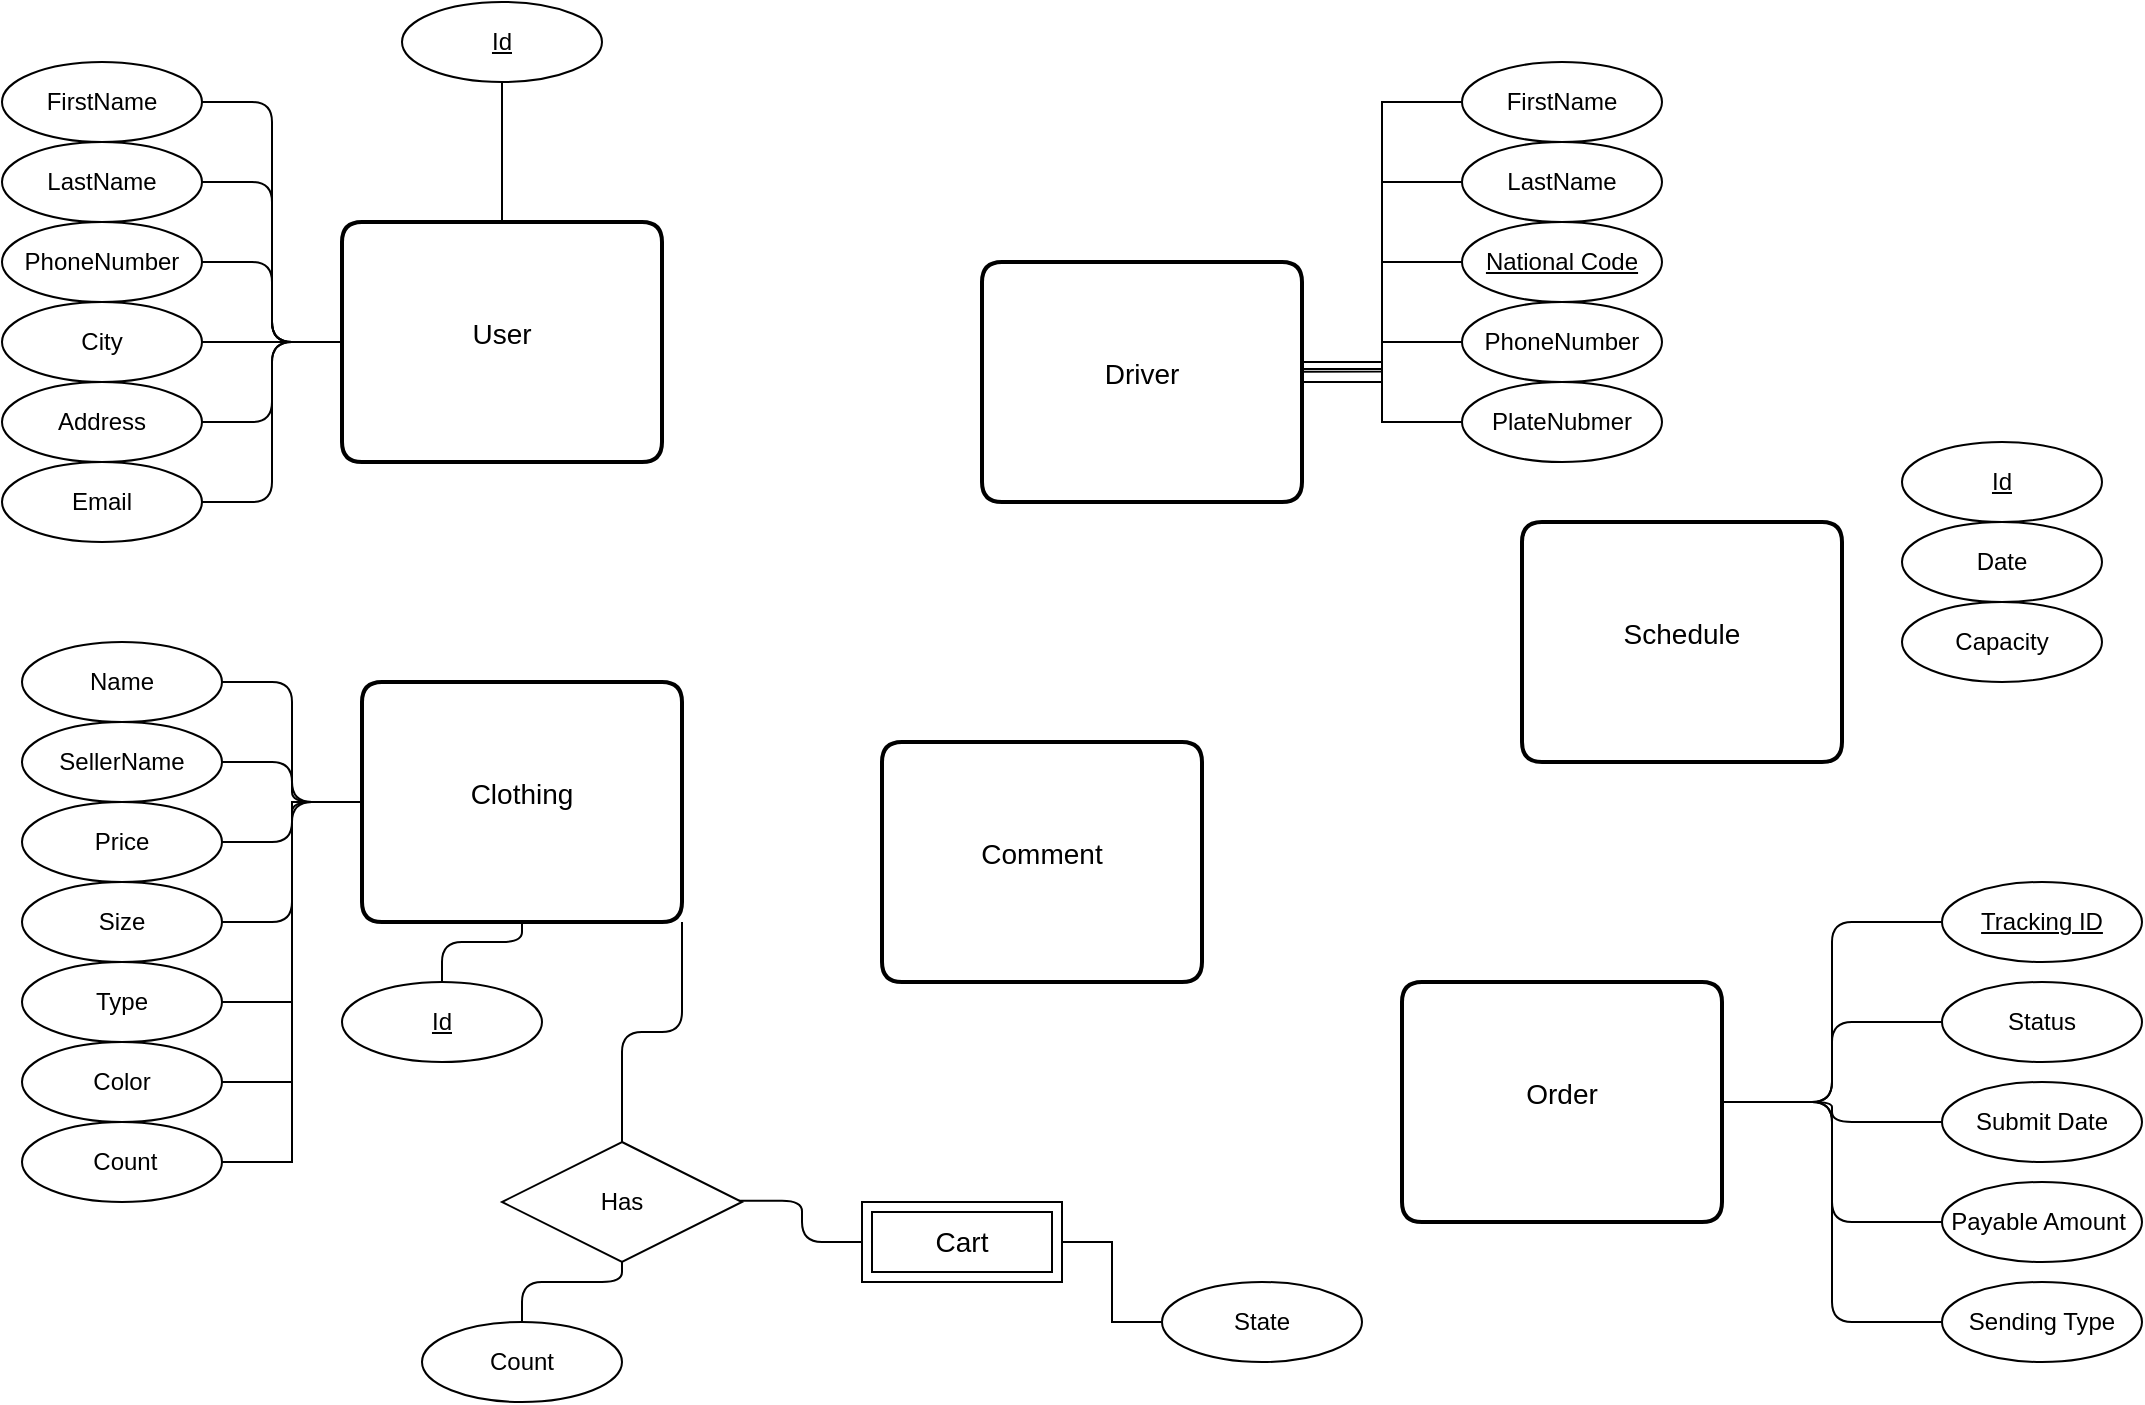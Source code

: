 <mxfile version="13.8.7" type="github">
  <diagram id="B7XgL3pODUn24mQnfjd7" name="Page-1">
    <mxGraphModel dx="1715" dy="483" grid="1" gridSize="10" guides="1" tooltips="1" connect="1" arrows="1" fold="1" page="1" pageScale="1" pageWidth="850" pageHeight="1100" math="0" shadow="0">
      <root>
        <mxCell id="0" />
        <mxCell id="1" parent="0" />
        <mxCell id="3wkuOAd4J-libN-LxBJQ-1" value="User" style="swimlane;childLayout=stackLayout;horizontal=1;startSize=110;horizontalStack=0;rounded=1;fontSize=14;fontStyle=0;strokeWidth=2;resizeParent=0;resizeLast=1;shadow=0;dashed=0;align=center;swimlaneLine=0;" parent="1" vertex="1">
          <mxGeometry x="-70" y="240" width="160" height="120" as="geometry" />
        </mxCell>
        <mxCell id="3wkuOAd4J-libN-LxBJQ-28" style="edgeStyle=orthogonalEdgeStyle;rounded=1;orthogonalLoop=1;jettySize=auto;html=1;entryX=1;entryY=0.5;entryDx=0;entryDy=0;endArrow=none;endFill=0;" parent="1" source="3wkuOAd4J-libN-LxBJQ-3" target="3wkuOAd4J-libN-LxBJQ-23" edge="1">
          <mxGeometry relative="1" as="geometry" />
        </mxCell>
        <mxCell id="3wkuOAd4J-libN-LxBJQ-3" value="Clothing" style="swimlane;childLayout=stackLayout;horizontal=1;startSize=110;horizontalStack=0;rounded=1;fontSize=14;fontStyle=0;strokeWidth=2;resizeParent=0;resizeLast=1;shadow=0;dashed=0;align=center;swimlaneLine=0;" parent="1" vertex="1">
          <mxGeometry x="-60" y="470" width="160" height="120" as="geometry" />
        </mxCell>
        <mxCell id="3wkuOAd4J-libN-LxBJQ-41" style="edgeStyle=orthogonalEdgeStyle;rounded=1;orthogonalLoop=1;jettySize=auto;html=1;exitX=0;exitY=0.5;exitDx=0;exitDy=0;entryX=0.943;entryY=0.49;entryDx=0;entryDy=0;entryPerimeter=0;endArrow=none;endFill=0;" parent="1" source="pEwSPlvupSQLcDzylhH3-7" target="3wkuOAd4J-libN-LxBJQ-40" edge="1">
          <mxGeometry relative="1" as="geometry">
            <mxPoint x="180" y="760" as="sourcePoint" />
          </mxGeometry>
        </mxCell>
        <mxCell id="3wkuOAd4J-libN-LxBJQ-62" style="edgeStyle=orthogonalEdgeStyle;rounded=1;orthogonalLoop=1;jettySize=auto;html=1;entryX=0;entryY=0.5;entryDx=0;entryDy=0;endArrow=none;endFill=0;" parent="1" source="3wkuOAd4J-libN-LxBJQ-5" target="3wkuOAd4J-libN-LxBJQ-54" edge="1">
          <mxGeometry relative="1" as="geometry" />
        </mxCell>
        <mxCell id="3wkuOAd4J-libN-LxBJQ-5" value="Order" style="swimlane;childLayout=stackLayout;horizontal=1;startSize=110;horizontalStack=0;rounded=1;fontSize=14;fontStyle=0;strokeWidth=2;resizeParent=0;resizeLast=1;shadow=0;dashed=0;align=center;swimlaneLine=0;" parent="1" vertex="1">
          <mxGeometry x="460" y="620" width="160" height="120" as="geometry" />
        </mxCell>
        <mxCell id="3wkuOAd4J-libN-LxBJQ-6" value="Driver" style="swimlane;childLayout=stackLayout;horizontal=1;startSize=110;horizontalStack=0;rounded=1;fontSize=14;fontStyle=0;strokeWidth=2;resizeParent=0;resizeLast=1;shadow=0;dashed=0;align=center;swimlaneLine=0;" parent="1" vertex="1">
          <mxGeometry x="250" y="260" width="160" height="120" as="geometry" />
        </mxCell>
        <mxCell id="3wkuOAd4J-libN-LxBJQ-7" value="Schedule" style="swimlane;childLayout=stackLayout;horizontal=1;startSize=110;horizontalStack=0;rounded=1;fontSize=14;fontStyle=0;strokeWidth=2;resizeParent=0;resizeLast=1;shadow=0;dashed=0;align=center;swimlaneLine=0;" parent="1" vertex="1">
          <mxGeometry x="520" y="390" width="160" height="120" as="geometry" />
        </mxCell>
        <mxCell id="3wkuOAd4J-libN-LxBJQ-8" value="Comment" style="swimlane;childLayout=stackLayout;horizontal=1;startSize=110;horizontalStack=0;rounded=1;fontSize=14;fontStyle=0;strokeWidth=2;resizeParent=0;resizeLast=1;shadow=0;dashed=0;align=center;swimlaneLine=0;" parent="1" vertex="1">
          <mxGeometry x="200" y="500" width="160" height="120" as="geometry" />
        </mxCell>
        <mxCell id="3wkuOAd4J-libN-LxBJQ-16" style="edgeStyle=orthogonalEdgeStyle;rounded=1;orthogonalLoop=1;jettySize=auto;html=1;exitX=1;exitY=0.5;exitDx=0;exitDy=0;entryX=0;entryY=0.5;entryDx=0;entryDy=0;endArrow=none;endFill=0;" parent="1" source="3wkuOAd4J-libN-LxBJQ-9" target="3wkuOAd4J-libN-LxBJQ-1" edge="1">
          <mxGeometry relative="1" as="geometry" />
        </mxCell>
        <mxCell id="3wkuOAd4J-libN-LxBJQ-9" value="FirstName" style="ellipse;whiteSpace=wrap;html=1;align=center;" parent="1" vertex="1">
          <mxGeometry x="-240" y="160" width="100" height="40" as="geometry" />
        </mxCell>
        <mxCell id="3wkuOAd4J-libN-LxBJQ-17" style="edgeStyle=orthogonalEdgeStyle;rounded=1;orthogonalLoop=1;jettySize=auto;html=1;exitX=1;exitY=0.5;exitDx=0;exitDy=0;endArrow=none;endFill=0;" parent="1" source="3wkuOAd4J-libN-LxBJQ-10" target="3wkuOAd4J-libN-LxBJQ-1" edge="1">
          <mxGeometry relative="1" as="geometry" />
        </mxCell>
        <mxCell id="3wkuOAd4J-libN-LxBJQ-10" value="LastName" style="ellipse;whiteSpace=wrap;html=1;align=center;" parent="1" vertex="1">
          <mxGeometry x="-240" y="200" width="100" height="40" as="geometry" />
        </mxCell>
        <mxCell id="3wkuOAd4J-libN-LxBJQ-18" style="edgeStyle=orthogonalEdgeStyle;rounded=1;orthogonalLoop=1;jettySize=auto;html=1;exitX=1;exitY=0.5;exitDx=0;exitDy=0;endArrow=none;endFill=0;" parent="1" source="3wkuOAd4J-libN-LxBJQ-11" target="3wkuOAd4J-libN-LxBJQ-1" edge="1">
          <mxGeometry relative="1" as="geometry" />
        </mxCell>
        <mxCell id="3wkuOAd4J-libN-LxBJQ-11" value="PhoneNumber" style="ellipse;whiteSpace=wrap;html=1;align=center;" parent="1" vertex="1">
          <mxGeometry x="-240" y="240" width="100" height="40" as="geometry" />
        </mxCell>
        <mxCell id="3wkuOAd4J-libN-LxBJQ-20" style="edgeStyle=orthogonalEdgeStyle;rounded=1;orthogonalLoop=1;jettySize=auto;html=1;exitX=1;exitY=0.5;exitDx=0;exitDy=0;endArrow=none;endFill=0;" parent="1" source="3wkuOAd4J-libN-LxBJQ-12" target="3wkuOAd4J-libN-LxBJQ-1" edge="1">
          <mxGeometry relative="1" as="geometry" />
        </mxCell>
        <mxCell id="3wkuOAd4J-libN-LxBJQ-12" value="City" style="ellipse;whiteSpace=wrap;html=1;align=center;" parent="1" vertex="1">
          <mxGeometry x="-240" y="280" width="100" height="40" as="geometry" />
        </mxCell>
        <mxCell id="3wkuOAd4J-libN-LxBJQ-21" style="edgeStyle=orthogonalEdgeStyle;rounded=1;orthogonalLoop=1;jettySize=auto;html=1;exitX=1;exitY=0.5;exitDx=0;exitDy=0;endArrow=none;endFill=0;" parent="1" source="3wkuOAd4J-libN-LxBJQ-13" target="3wkuOAd4J-libN-LxBJQ-1" edge="1">
          <mxGeometry relative="1" as="geometry" />
        </mxCell>
        <mxCell id="3wkuOAd4J-libN-LxBJQ-13" value="Address" style="ellipse;whiteSpace=wrap;html=1;align=center;" parent="1" vertex="1">
          <mxGeometry x="-240" y="320" width="100" height="40" as="geometry" />
        </mxCell>
        <mxCell id="3wkuOAd4J-libN-LxBJQ-22" style="edgeStyle=orthogonalEdgeStyle;rounded=1;orthogonalLoop=1;jettySize=auto;html=1;exitX=1;exitY=0.5;exitDx=0;exitDy=0;endArrow=none;endFill=0;" parent="1" source="3wkuOAd4J-libN-LxBJQ-14" target="3wkuOAd4J-libN-LxBJQ-1" edge="1">
          <mxGeometry relative="1" as="geometry" />
        </mxCell>
        <mxCell id="3wkuOAd4J-libN-LxBJQ-14" value="Email" style="ellipse;whiteSpace=wrap;html=1;align=center;" parent="1" vertex="1">
          <mxGeometry x="-240" y="360" width="100" height="40" as="geometry" />
        </mxCell>
        <mxCell id="3wkuOAd4J-libN-LxBJQ-23" value="Name" style="ellipse;whiteSpace=wrap;html=1;align=center;" parent="1" vertex="1">
          <mxGeometry x="-230" y="450" width="100" height="40" as="geometry" />
        </mxCell>
        <mxCell id="3wkuOAd4J-libN-LxBJQ-29" style="edgeStyle=orthogonalEdgeStyle;rounded=1;orthogonalLoop=1;jettySize=auto;html=1;endArrow=none;endFill=0;" parent="1" source="3wkuOAd4J-libN-LxBJQ-24" target="3wkuOAd4J-libN-LxBJQ-3" edge="1">
          <mxGeometry relative="1" as="geometry" />
        </mxCell>
        <mxCell id="3wkuOAd4J-libN-LxBJQ-24" value="SellerName" style="ellipse;whiteSpace=wrap;html=1;align=center;" parent="1" vertex="1">
          <mxGeometry x="-230" y="490" width="100" height="40" as="geometry" />
        </mxCell>
        <mxCell id="3wkuOAd4J-libN-LxBJQ-30" style="edgeStyle=orthogonalEdgeStyle;rounded=1;orthogonalLoop=1;jettySize=auto;html=1;exitX=1;exitY=0.5;exitDx=0;exitDy=0;endArrow=none;endFill=0;" parent="1" source="3wkuOAd4J-libN-LxBJQ-25" target="3wkuOAd4J-libN-LxBJQ-3" edge="1">
          <mxGeometry relative="1" as="geometry" />
        </mxCell>
        <mxCell id="3wkuOAd4J-libN-LxBJQ-25" value="Price" style="ellipse;whiteSpace=wrap;html=1;align=center;" parent="1" vertex="1">
          <mxGeometry x="-230" y="530" width="100" height="40" as="geometry" />
        </mxCell>
        <mxCell id="3wkuOAd4J-libN-LxBJQ-34" style="edgeStyle=orthogonalEdgeStyle;rounded=1;orthogonalLoop=1;jettySize=auto;html=1;exitX=1;exitY=0.5;exitDx=0;exitDy=0;entryX=0;entryY=0.5;entryDx=0;entryDy=0;endArrow=none;endFill=0;" parent="1" source="3wkuOAd4J-libN-LxBJQ-27" target="3wkuOAd4J-libN-LxBJQ-3" edge="1">
          <mxGeometry relative="1" as="geometry" />
        </mxCell>
        <mxCell id="3wkuOAd4J-libN-LxBJQ-27" value="Size" style="ellipse;whiteSpace=wrap;html=1;align=center;" parent="1" vertex="1">
          <mxGeometry x="-230" y="570" width="100" height="40" as="geometry" />
        </mxCell>
        <mxCell id="3wkuOAd4J-libN-LxBJQ-37" style="edgeStyle=orthogonalEdgeStyle;rounded=1;orthogonalLoop=1;jettySize=auto;html=1;endArrow=none;endFill=0;" parent="1" source="3wkuOAd4J-libN-LxBJQ-36" target="3wkuOAd4J-libN-LxBJQ-3" edge="1">
          <mxGeometry relative="1" as="geometry" />
        </mxCell>
        <mxCell id="3wkuOAd4J-libN-LxBJQ-36" value="Id" style="ellipse;whiteSpace=wrap;html=1;align=center;fontStyle=4;" parent="1" vertex="1">
          <mxGeometry x="-70" y="620" width="100" height="40" as="geometry" />
        </mxCell>
        <mxCell id="3wkuOAd4J-libN-LxBJQ-42" style="edgeStyle=orthogonalEdgeStyle;rounded=1;orthogonalLoop=1;jettySize=auto;html=1;exitX=0.5;exitY=0;exitDx=0;exitDy=0;entryX=1;entryY=1;entryDx=0;entryDy=0;endArrow=none;endFill=0;" parent="1" source="3wkuOAd4J-libN-LxBJQ-40" target="3wkuOAd4J-libN-LxBJQ-3" edge="1">
          <mxGeometry relative="1" as="geometry" />
        </mxCell>
        <mxCell id="3wkuOAd4J-libN-LxBJQ-40" value="Has" style="shape=rhombus;perimeter=rhombusPerimeter;whiteSpace=wrap;html=1;align=center;" parent="1" vertex="1">
          <mxGeometry x="10" y="700" width="120" height="60" as="geometry" />
        </mxCell>
        <mxCell id="3wkuOAd4J-libN-LxBJQ-48" style="edgeStyle=orthogonalEdgeStyle;rounded=1;orthogonalLoop=1;jettySize=auto;html=1;endArrow=none;endFill=0;" parent="1" source="3wkuOAd4J-libN-LxBJQ-45" target="3wkuOAd4J-libN-LxBJQ-40" edge="1">
          <mxGeometry relative="1" as="geometry" />
        </mxCell>
        <mxCell id="3wkuOAd4J-libN-LxBJQ-45" value="Count" style="ellipse;whiteSpace=wrap;html=1;align=center;" parent="1" vertex="1">
          <mxGeometry x="-30" y="790" width="100" height="40" as="geometry" />
        </mxCell>
        <mxCell id="3wkuOAd4J-libN-LxBJQ-55" style="edgeStyle=orthogonalEdgeStyle;rounded=1;orthogonalLoop=1;jettySize=auto;html=1;entryX=1;entryY=0.5;entryDx=0;entryDy=0;endArrow=none;endFill=0;" parent="1" source="3wkuOAd4J-libN-LxBJQ-49" target="3wkuOAd4J-libN-LxBJQ-5" edge="1">
          <mxGeometry relative="1" as="geometry" />
        </mxCell>
        <mxCell id="3wkuOAd4J-libN-LxBJQ-49" value="Tracking ID" style="ellipse;whiteSpace=wrap;html=1;align=center;fontStyle=4;" parent="1" vertex="1">
          <mxGeometry x="730" y="570" width="100" height="40" as="geometry" />
        </mxCell>
        <mxCell id="3wkuOAd4J-libN-LxBJQ-56" style="edgeStyle=orthogonalEdgeStyle;rounded=1;orthogonalLoop=1;jettySize=auto;html=1;exitX=0;exitY=0.5;exitDx=0;exitDy=0;endArrow=none;endFill=0;" parent="1" source="3wkuOAd4J-libN-LxBJQ-50" target="3wkuOAd4J-libN-LxBJQ-5" edge="1">
          <mxGeometry relative="1" as="geometry" />
        </mxCell>
        <mxCell id="3wkuOAd4J-libN-LxBJQ-50" value="Status" style="ellipse;whiteSpace=wrap;html=1;align=center;" parent="1" vertex="1">
          <mxGeometry x="730" y="620" width="100" height="40" as="geometry" />
        </mxCell>
        <mxCell id="3wkuOAd4J-libN-LxBJQ-57" style="edgeStyle=orthogonalEdgeStyle;rounded=1;orthogonalLoop=1;jettySize=auto;html=1;exitX=0;exitY=0.5;exitDx=0;exitDy=0;endArrow=none;endFill=0;" parent="1" source="3wkuOAd4J-libN-LxBJQ-51" target="3wkuOAd4J-libN-LxBJQ-5" edge="1">
          <mxGeometry relative="1" as="geometry" />
        </mxCell>
        <mxCell id="3wkuOAd4J-libN-LxBJQ-51" value="Submit Date" style="ellipse;whiteSpace=wrap;html=1;align=center;" parent="1" vertex="1">
          <mxGeometry x="730" y="670" width="100" height="40" as="geometry" />
        </mxCell>
        <mxCell id="3wkuOAd4J-libN-LxBJQ-58" style="edgeStyle=orthogonalEdgeStyle;rounded=1;orthogonalLoop=1;jettySize=auto;html=1;exitX=0;exitY=0.5;exitDx=0;exitDy=0;endArrow=none;endFill=0;" parent="1" source="3wkuOAd4J-libN-LxBJQ-52" target="3wkuOAd4J-libN-LxBJQ-5" edge="1">
          <mxGeometry relative="1" as="geometry" />
        </mxCell>
        <mxCell id="3wkuOAd4J-libN-LxBJQ-52" value="Payable Amount&amp;nbsp;" style="ellipse;whiteSpace=wrap;html=1;align=center;" parent="1" vertex="1">
          <mxGeometry x="730" y="720" width="100" height="40" as="geometry" />
        </mxCell>
        <mxCell id="3wkuOAd4J-libN-LxBJQ-54" value="Sending Type" style="ellipse;whiteSpace=wrap;html=1;align=center;" parent="1" vertex="1">
          <mxGeometry x="730" y="770" width="100" height="40" as="geometry" />
        </mxCell>
        <mxCell id="3wkuOAd4J-libN-LxBJQ-64" style="edgeStyle=orthogonalEdgeStyle;rounded=1;orthogonalLoop=1;jettySize=auto;html=1;endArrow=none;endFill=0;" parent="1" source="3wkuOAd4J-libN-LxBJQ-63" target="3wkuOAd4J-libN-LxBJQ-1" edge="1">
          <mxGeometry relative="1" as="geometry" />
        </mxCell>
        <mxCell id="3wkuOAd4J-libN-LxBJQ-63" value="Id" style="ellipse;whiteSpace=wrap;html=1;align=center;fontStyle=4;" parent="1" vertex="1">
          <mxGeometry x="-40" y="130" width="100" height="40" as="geometry" />
        </mxCell>
        <mxCell id="pEwSPlvupSQLcDzylhH3-2" style="edgeStyle=orthogonalEdgeStyle;rounded=0;orthogonalLoop=1;jettySize=auto;html=1;entryX=0;entryY=0.5;entryDx=0;entryDy=0;endArrow=none;endFill=0;" edge="1" parent="1" source="pEwSPlvupSQLcDzylhH3-1" target="3wkuOAd4J-libN-LxBJQ-3">
          <mxGeometry relative="1" as="geometry" />
        </mxCell>
        <mxCell id="pEwSPlvupSQLcDzylhH3-1" value="Type" style="ellipse;whiteSpace=wrap;html=1;align=center;" vertex="1" parent="1">
          <mxGeometry x="-230" y="610" width="100" height="40" as="geometry" />
        </mxCell>
        <mxCell id="pEwSPlvupSQLcDzylhH3-5" style="edgeStyle=orthogonalEdgeStyle;rounded=0;orthogonalLoop=1;jettySize=auto;html=1;entryX=0;entryY=0.5;entryDx=0;entryDy=0;endArrow=none;endFill=0;" edge="1" parent="1" source="pEwSPlvupSQLcDzylhH3-3" target="3wkuOAd4J-libN-LxBJQ-3">
          <mxGeometry relative="1" as="geometry" />
        </mxCell>
        <mxCell id="pEwSPlvupSQLcDzylhH3-3" value="Color" style="ellipse;whiteSpace=wrap;html=1;align=center;" vertex="1" parent="1">
          <mxGeometry x="-230" y="650" width="100" height="40" as="geometry" />
        </mxCell>
        <mxCell id="pEwSPlvupSQLcDzylhH3-6" style="edgeStyle=orthogonalEdgeStyle;rounded=0;orthogonalLoop=1;jettySize=auto;html=1;entryX=0;entryY=0.5;entryDx=0;entryDy=0;endArrow=none;endFill=0;" edge="1" parent="1" source="pEwSPlvupSQLcDzylhH3-4" target="3wkuOAd4J-libN-LxBJQ-3">
          <mxGeometry relative="1" as="geometry" />
        </mxCell>
        <mxCell id="pEwSPlvupSQLcDzylhH3-4" value="&amp;nbsp;Count" style="ellipse;whiteSpace=wrap;html=1;align=center;" vertex="1" parent="1">
          <mxGeometry x="-230" y="690" width="100" height="40" as="geometry" />
        </mxCell>
        <mxCell id="pEwSPlvupSQLcDzylhH3-7" value="&lt;span style=&quot;font-size: 14px&quot;&gt;Cart&lt;/span&gt;" style="shape=ext;margin=3;double=1;whiteSpace=wrap;html=1;align=center;" vertex="1" parent="1">
          <mxGeometry x="190" y="730" width="100" height="40" as="geometry" />
        </mxCell>
        <mxCell id="pEwSPlvupSQLcDzylhH3-9" style="edgeStyle=orthogonalEdgeStyle;rounded=0;orthogonalLoop=1;jettySize=auto;html=1;entryX=1;entryY=0.5;entryDx=0;entryDy=0;endArrow=none;endFill=0;" edge="1" parent="1" source="pEwSPlvupSQLcDzylhH3-8" target="pEwSPlvupSQLcDzylhH3-7">
          <mxGeometry relative="1" as="geometry" />
        </mxCell>
        <mxCell id="pEwSPlvupSQLcDzylhH3-8" value="State" style="ellipse;whiteSpace=wrap;html=1;align=center;" vertex="1" parent="1">
          <mxGeometry x="340" y="770" width="100" height="40" as="geometry" />
        </mxCell>
        <mxCell id="pEwSPlvupSQLcDzylhH3-16" style="edgeStyle=orthogonalEdgeStyle;rounded=0;orthogonalLoop=1;jettySize=auto;html=1;entryX=0.994;entryY=0.457;entryDx=0;entryDy=0;entryPerimeter=0;endArrow=none;endFill=0;" edge="1" parent="1" source="pEwSPlvupSQLcDzylhH3-11" target="3wkuOAd4J-libN-LxBJQ-6">
          <mxGeometry relative="1" as="geometry" />
        </mxCell>
        <mxCell id="pEwSPlvupSQLcDzylhH3-11" value="FirstName" style="ellipse;whiteSpace=wrap;html=1;align=center;" vertex="1" parent="1">
          <mxGeometry x="490" y="160" width="100" height="40" as="geometry" />
        </mxCell>
        <mxCell id="pEwSPlvupSQLcDzylhH3-17" style="edgeStyle=orthogonalEdgeStyle;rounded=0;orthogonalLoop=1;jettySize=auto;html=1;entryX=0.994;entryY=0.446;entryDx=0;entryDy=0;entryPerimeter=0;endArrow=none;endFill=0;" edge="1" parent="1" source="pEwSPlvupSQLcDzylhH3-12" target="3wkuOAd4J-libN-LxBJQ-6">
          <mxGeometry relative="1" as="geometry" />
        </mxCell>
        <mxCell id="pEwSPlvupSQLcDzylhH3-12" value="LastName" style="ellipse;whiteSpace=wrap;html=1;align=center;" vertex="1" parent="1">
          <mxGeometry x="490" y="200" width="100" height="40" as="geometry" />
        </mxCell>
        <mxCell id="pEwSPlvupSQLcDzylhH3-19" style="edgeStyle=orthogonalEdgeStyle;rounded=0;orthogonalLoop=1;jettySize=auto;html=1;endArrow=none;endFill=0;" edge="1" parent="1" source="pEwSPlvupSQLcDzylhH3-13" target="3wkuOAd4J-libN-LxBJQ-6">
          <mxGeometry relative="1" as="geometry" />
        </mxCell>
        <mxCell id="pEwSPlvupSQLcDzylhH3-13" value="National Code" style="ellipse;whiteSpace=wrap;html=1;align=center;fontStyle=4;" vertex="1" parent="1">
          <mxGeometry x="490" y="240" width="100" height="40" as="geometry" />
        </mxCell>
        <mxCell id="pEwSPlvupSQLcDzylhH3-20" style="edgeStyle=orthogonalEdgeStyle;rounded=0;orthogonalLoop=1;jettySize=auto;html=1;exitX=0;exitY=0.5;exitDx=0;exitDy=0;entryX=1;entryY=0.417;entryDx=0;entryDy=0;entryPerimeter=0;endArrow=none;endFill=0;" edge="1" parent="1" source="pEwSPlvupSQLcDzylhH3-14" target="3wkuOAd4J-libN-LxBJQ-6">
          <mxGeometry relative="1" as="geometry" />
        </mxCell>
        <mxCell id="pEwSPlvupSQLcDzylhH3-14" value="PhoneNumber" style="ellipse;whiteSpace=wrap;html=1;align=center;" vertex="1" parent="1">
          <mxGeometry x="490" y="280" width="100" height="40" as="geometry" />
        </mxCell>
        <mxCell id="pEwSPlvupSQLcDzylhH3-21" style="edgeStyle=orthogonalEdgeStyle;rounded=0;orthogonalLoop=1;jettySize=auto;html=1;entryX=1;entryY=0.5;entryDx=0;entryDy=0;endArrow=none;endFill=0;" edge="1" parent="1" source="pEwSPlvupSQLcDzylhH3-15" target="3wkuOAd4J-libN-LxBJQ-6">
          <mxGeometry relative="1" as="geometry" />
        </mxCell>
        <mxCell id="pEwSPlvupSQLcDzylhH3-15" value="PlateNubmer" style="ellipse;whiteSpace=wrap;html=1;align=center;" vertex="1" parent="1">
          <mxGeometry x="490" y="320" width="100" height="40" as="geometry" />
        </mxCell>
        <mxCell id="pEwSPlvupSQLcDzylhH3-22" value="Id" style="ellipse;whiteSpace=wrap;html=1;align=center;fontStyle=4;" vertex="1" parent="1">
          <mxGeometry x="710" y="350" width="100" height="40" as="geometry" />
        </mxCell>
        <mxCell id="pEwSPlvupSQLcDzylhH3-23" value="Date" style="ellipse;whiteSpace=wrap;html=1;align=center;" vertex="1" parent="1">
          <mxGeometry x="710" y="390" width="100" height="40" as="geometry" />
        </mxCell>
        <mxCell id="pEwSPlvupSQLcDzylhH3-24" value="Capacity" style="ellipse;whiteSpace=wrap;html=1;align=center;" vertex="1" parent="1">
          <mxGeometry x="710" y="430" width="100" height="40" as="geometry" />
        </mxCell>
      </root>
    </mxGraphModel>
  </diagram>
</mxfile>
